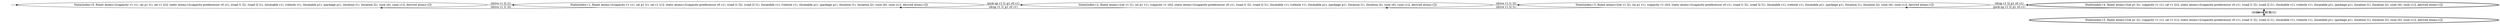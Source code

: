 digraph {
rankdir="LR"
s0[label="State(index=0, fluent atoms=[(capacity v1 c1), (at p1 l1), (at v1 l2)], static atoms=[(capacity-predecessor c0 c1), (road l1 l2), (road l2 l1), (locatable v1), (vehicle v1), (locatable p1), (package p1), (location l1), (location l2), (size c0), (size c1)], derived atoms=[])"]
s1[label="State(index=1, fluent atoms=[(capacity v1 c1), (at p1 l1), (at v1 l1)], static atoms=[(capacity-predecessor c0 c1), (road l1 l2), (road l2 l1), (locatable v1), (vehicle v1), (locatable p1), (package p1), (location l1), (location l2), (size c0), (size c1)], derived atoms=[])"]
s2[label="State(index=2, fluent atoms=[(at v1 l1), (in p1 v1), (capacity v1 c0)], static atoms=[(capacity-predecessor c0 c1), (road l1 l2), (road l2 l1), (locatable v1), (vehicle v1), (locatable p1), (package p1), (location l1), (location l2), (size c0), (size c1)], derived atoms=[])"]
s3[label="State(index=3, fluent atoms=[(at v1 l2), (in p1 v1), (capacity v1 c0)], static atoms=[(capacity-predecessor c0 c1), (road l1 l2), (road l2 l1), (locatable v1), (vehicle v1), (locatable p1), (package p1), (location l1), (location l2), (size c0), (size c1)], derived atoms=[])"]
s4[peripheries=2,label="State(index=4, fluent atoms=[(at p1 l2), (capacity v1 c1), (at v1 l2)], static atoms=[(capacity-predecessor c0 c1), (road l1 l2), (road l2 l1), (locatable v1), (vehicle v1), (locatable p1), (package p1), (location l1), (location l2), (size c0), (size c1)], derived atoms=[])"]
s5[peripheries=2,label="State(index=5, fluent atoms=[(at p1 l2), (capacity v1 c1), (at v1 l1)], static atoms=[(capacity-predecessor c0 c1), (road l1 l2), (road l2 l1), (locatable v1), (vehicle v1), (locatable p1), (package p1), (location l1), (location l2), (size c0), (size c1)], derived atoms=[])"]
Dangling [ label = "", style = invis ]
{ rank = same; Dangling }
Dangling -> s0
{ rank = same; s0}
{ rank = same; s1}
{ rank = same; s2}
{ rank = same; s3}
{ rank = same; s4,s5}
s0->s1 [label="(drive v1 l2 l1)"]
s1->s0 [label="(drive v1 l1 l2)"]
s1->s2 [label="(pick-up v1 l1 p1 c0 c1)"]
s2->s3 [label="(drive v1 l1 l2)"]
s2->s1 [label="(drop v1 l1 p1 c0 c1)"]
s3->s2 [label="(drive v1 l2 l1)"]
s3->s4 [label="(drop v1 l2 p1 c0 c1)"]
s4->s5 [label="(drive v1 l2 l1)"]
s4->s3 [label="(pick-up v1 l2 p1 c0 c1)"]
s5->s4 [label="(drive v1 l1 l2)"]
}
